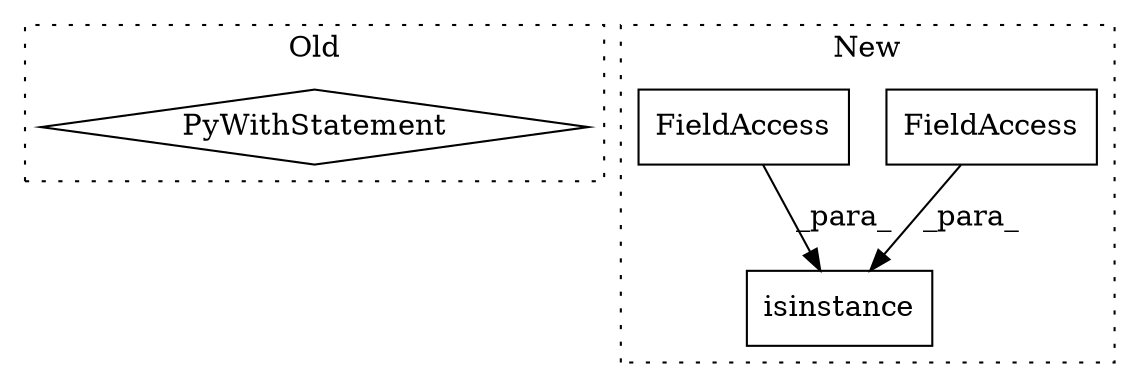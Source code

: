 digraph G {
subgraph cluster0 {
1 [label="PyWithStatement" a="104" s="321,346" l="10,2" shape="diamond"];
label = "Old";
style="dotted";
}
subgraph cluster1 {
2 [label="isinstance" a="32" s="654,682" l="11,1" shape="box"];
3 [label="FieldAccess" a="22" s="672" l="10" shape="box"];
4 [label="FieldAccess" a="22" s="665" l="6" shape="box"];
label = "New";
style="dotted";
}
3 -> 2 [label="_para_"];
4 -> 2 [label="_para_"];
}